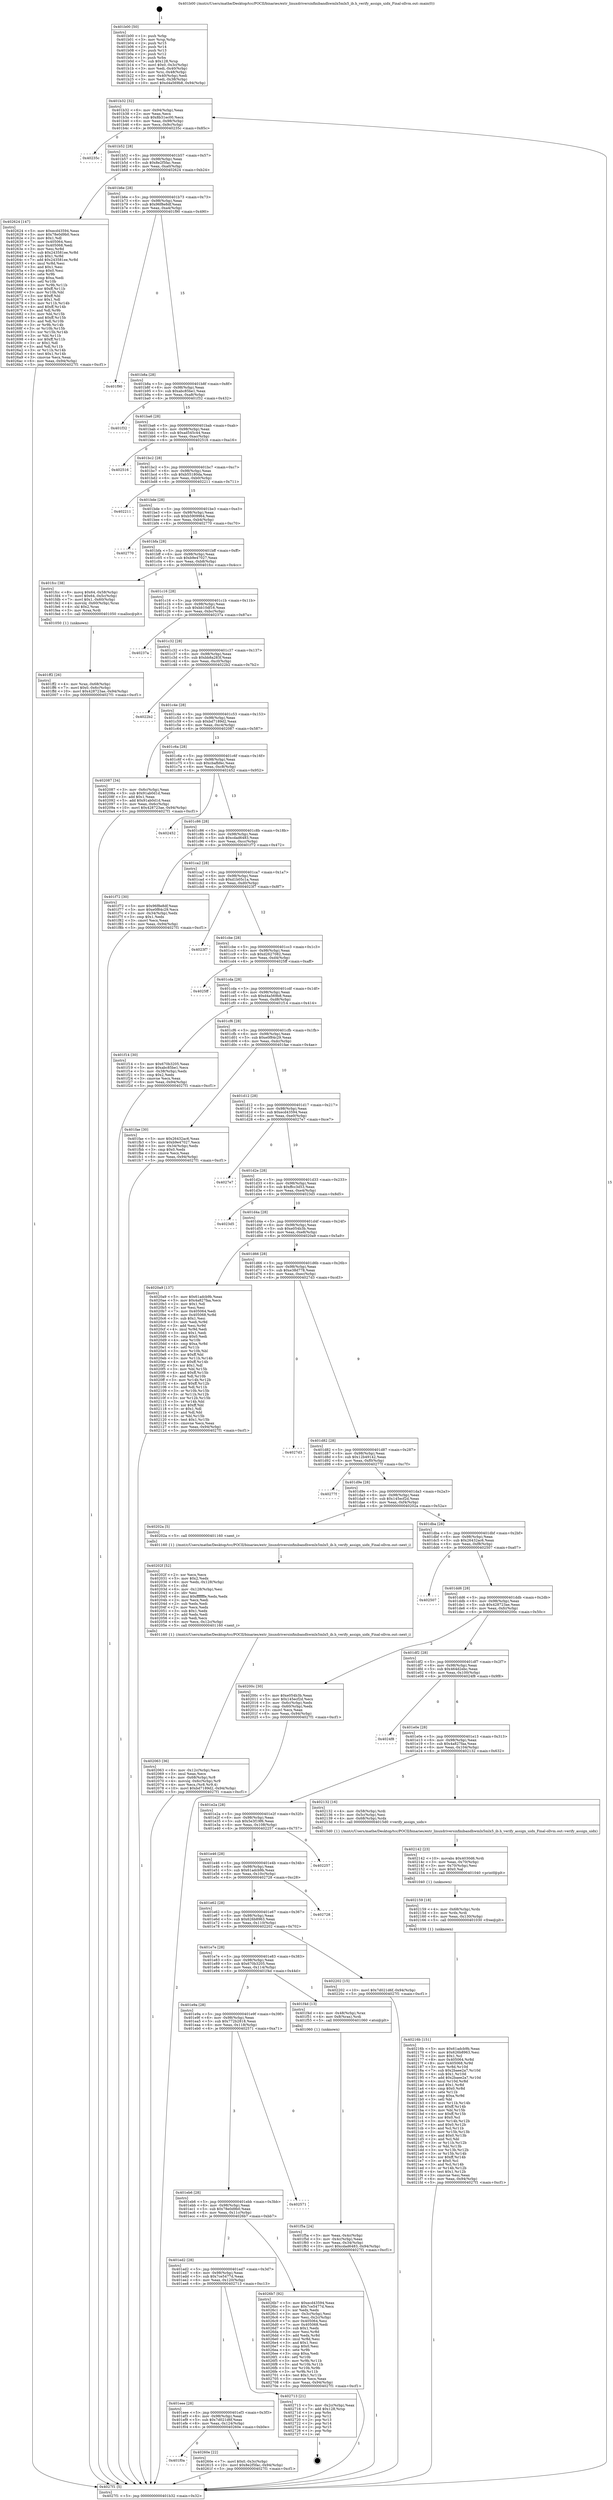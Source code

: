 digraph "0x401b00" {
  label = "0x401b00 (/mnt/c/Users/mathe/Desktop/tcc/POCII/binaries/extr_linuxdriversinfinibandhwmlx5mlx5_ib.h_verify_assign_uidx_Final-ollvm.out::main(0))"
  labelloc = "t"
  node[shape=record]

  Entry [label="",width=0.3,height=0.3,shape=circle,fillcolor=black,style=filled]
  "0x401b32" [label="{
     0x401b32 [32]\l
     | [instrs]\l
     &nbsp;&nbsp;0x401b32 \<+6\>: mov -0x94(%rbp),%eax\l
     &nbsp;&nbsp;0x401b38 \<+2\>: mov %eax,%ecx\l
     &nbsp;&nbsp;0x401b3a \<+6\>: sub $0x8b31ec00,%ecx\l
     &nbsp;&nbsp;0x401b40 \<+6\>: mov %eax,-0x98(%rbp)\l
     &nbsp;&nbsp;0x401b46 \<+6\>: mov %ecx,-0x9c(%rbp)\l
     &nbsp;&nbsp;0x401b4c \<+6\>: je 000000000040235c \<main+0x85c\>\l
  }"]
  "0x40235c" [label="{
     0x40235c\l
  }", style=dashed]
  "0x401b52" [label="{
     0x401b52 [28]\l
     | [instrs]\l
     &nbsp;&nbsp;0x401b52 \<+5\>: jmp 0000000000401b57 \<main+0x57\>\l
     &nbsp;&nbsp;0x401b57 \<+6\>: mov -0x98(%rbp),%eax\l
     &nbsp;&nbsp;0x401b5d \<+5\>: sub $0x8e2f5fac,%eax\l
     &nbsp;&nbsp;0x401b62 \<+6\>: mov %eax,-0xa0(%rbp)\l
     &nbsp;&nbsp;0x401b68 \<+6\>: je 0000000000402624 \<main+0xb24\>\l
  }"]
  Exit [label="",width=0.3,height=0.3,shape=circle,fillcolor=black,style=filled,peripheries=2]
  "0x402624" [label="{
     0x402624 [147]\l
     | [instrs]\l
     &nbsp;&nbsp;0x402624 \<+5\>: mov $0xecd43594,%eax\l
     &nbsp;&nbsp;0x402629 \<+5\>: mov $0x78e0d9b0,%ecx\l
     &nbsp;&nbsp;0x40262e \<+2\>: mov $0x1,%dl\l
     &nbsp;&nbsp;0x402630 \<+7\>: mov 0x405064,%esi\l
     &nbsp;&nbsp;0x402637 \<+7\>: mov 0x405068,%edi\l
     &nbsp;&nbsp;0x40263e \<+3\>: mov %esi,%r8d\l
     &nbsp;&nbsp;0x402641 \<+7\>: sub $0x243581ee,%r8d\l
     &nbsp;&nbsp;0x402648 \<+4\>: sub $0x1,%r8d\l
     &nbsp;&nbsp;0x40264c \<+7\>: add $0x243581ee,%r8d\l
     &nbsp;&nbsp;0x402653 \<+4\>: imul %r8d,%esi\l
     &nbsp;&nbsp;0x402657 \<+3\>: and $0x1,%esi\l
     &nbsp;&nbsp;0x40265a \<+3\>: cmp $0x0,%esi\l
     &nbsp;&nbsp;0x40265d \<+4\>: sete %r9b\l
     &nbsp;&nbsp;0x402661 \<+3\>: cmp $0xa,%edi\l
     &nbsp;&nbsp;0x402664 \<+4\>: setl %r10b\l
     &nbsp;&nbsp;0x402668 \<+3\>: mov %r9b,%r11b\l
     &nbsp;&nbsp;0x40266b \<+4\>: xor $0xff,%r11b\l
     &nbsp;&nbsp;0x40266f \<+3\>: mov %r10b,%bl\l
     &nbsp;&nbsp;0x402672 \<+3\>: xor $0xff,%bl\l
     &nbsp;&nbsp;0x402675 \<+3\>: xor $0x1,%dl\l
     &nbsp;&nbsp;0x402678 \<+3\>: mov %r11b,%r14b\l
     &nbsp;&nbsp;0x40267b \<+4\>: and $0xff,%r14b\l
     &nbsp;&nbsp;0x40267f \<+3\>: and %dl,%r9b\l
     &nbsp;&nbsp;0x402682 \<+3\>: mov %bl,%r15b\l
     &nbsp;&nbsp;0x402685 \<+4\>: and $0xff,%r15b\l
     &nbsp;&nbsp;0x402689 \<+3\>: and %dl,%r10b\l
     &nbsp;&nbsp;0x40268c \<+3\>: or %r9b,%r14b\l
     &nbsp;&nbsp;0x40268f \<+3\>: or %r10b,%r15b\l
     &nbsp;&nbsp;0x402692 \<+3\>: xor %r15b,%r14b\l
     &nbsp;&nbsp;0x402695 \<+3\>: or %bl,%r11b\l
     &nbsp;&nbsp;0x402698 \<+4\>: xor $0xff,%r11b\l
     &nbsp;&nbsp;0x40269c \<+3\>: or $0x1,%dl\l
     &nbsp;&nbsp;0x40269f \<+3\>: and %dl,%r11b\l
     &nbsp;&nbsp;0x4026a2 \<+3\>: or %r11b,%r14b\l
     &nbsp;&nbsp;0x4026a5 \<+4\>: test $0x1,%r14b\l
     &nbsp;&nbsp;0x4026a9 \<+3\>: cmovne %ecx,%eax\l
     &nbsp;&nbsp;0x4026ac \<+6\>: mov %eax,-0x94(%rbp)\l
     &nbsp;&nbsp;0x4026b2 \<+5\>: jmp 00000000004027f1 \<main+0xcf1\>\l
  }"]
  "0x401b6e" [label="{
     0x401b6e [28]\l
     | [instrs]\l
     &nbsp;&nbsp;0x401b6e \<+5\>: jmp 0000000000401b73 \<main+0x73\>\l
     &nbsp;&nbsp;0x401b73 \<+6\>: mov -0x98(%rbp),%eax\l
     &nbsp;&nbsp;0x401b79 \<+5\>: sub $0x96f8e8df,%eax\l
     &nbsp;&nbsp;0x401b7e \<+6\>: mov %eax,-0xa4(%rbp)\l
     &nbsp;&nbsp;0x401b84 \<+6\>: je 0000000000401f90 \<main+0x490\>\l
  }"]
  "0x401f0a" [label="{
     0x401f0a\l
  }", style=dashed]
  "0x401f90" [label="{
     0x401f90\l
  }", style=dashed]
  "0x401b8a" [label="{
     0x401b8a [28]\l
     | [instrs]\l
     &nbsp;&nbsp;0x401b8a \<+5\>: jmp 0000000000401b8f \<main+0x8f\>\l
     &nbsp;&nbsp;0x401b8f \<+6\>: mov -0x98(%rbp),%eax\l
     &nbsp;&nbsp;0x401b95 \<+5\>: sub $0xabc85be1,%eax\l
     &nbsp;&nbsp;0x401b9a \<+6\>: mov %eax,-0xa8(%rbp)\l
     &nbsp;&nbsp;0x401ba0 \<+6\>: je 0000000000401f32 \<main+0x432\>\l
  }"]
  "0x40260e" [label="{
     0x40260e [22]\l
     | [instrs]\l
     &nbsp;&nbsp;0x40260e \<+7\>: movl $0x0,-0x3c(%rbp)\l
     &nbsp;&nbsp;0x402615 \<+10\>: movl $0x8e2f5fac,-0x94(%rbp)\l
     &nbsp;&nbsp;0x40261f \<+5\>: jmp 00000000004027f1 \<main+0xcf1\>\l
  }"]
  "0x401f32" [label="{
     0x401f32\l
  }", style=dashed]
  "0x401ba6" [label="{
     0x401ba6 [28]\l
     | [instrs]\l
     &nbsp;&nbsp;0x401ba6 \<+5\>: jmp 0000000000401bab \<main+0xab\>\l
     &nbsp;&nbsp;0x401bab \<+6\>: mov -0x98(%rbp),%eax\l
     &nbsp;&nbsp;0x401bb1 \<+5\>: sub $0xad545c44,%eax\l
     &nbsp;&nbsp;0x401bb6 \<+6\>: mov %eax,-0xac(%rbp)\l
     &nbsp;&nbsp;0x401bbc \<+6\>: je 0000000000402516 \<main+0xa16\>\l
  }"]
  "0x401eee" [label="{
     0x401eee [28]\l
     | [instrs]\l
     &nbsp;&nbsp;0x401eee \<+5\>: jmp 0000000000401ef3 \<main+0x3f3\>\l
     &nbsp;&nbsp;0x401ef3 \<+6\>: mov -0x98(%rbp),%eax\l
     &nbsp;&nbsp;0x401ef9 \<+5\>: sub $0x7d021d6f,%eax\l
     &nbsp;&nbsp;0x401efe \<+6\>: mov %eax,-0x124(%rbp)\l
     &nbsp;&nbsp;0x401f04 \<+6\>: je 000000000040260e \<main+0xb0e\>\l
  }"]
  "0x402516" [label="{
     0x402516\l
  }", style=dashed]
  "0x401bc2" [label="{
     0x401bc2 [28]\l
     | [instrs]\l
     &nbsp;&nbsp;0x401bc2 \<+5\>: jmp 0000000000401bc7 \<main+0xc7\>\l
     &nbsp;&nbsp;0x401bc7 \<+6\>: mov -0x98(%rbp),%eax\l
     &nbsp;&nbsp;0x401bcd \<+5\>: sub $0xb55180da,%eax\l
     &nbsp;&nbsp;0x401bd2 \<+6\>: mov %eax,-0xb0(%rbp)\l
     &nbsp;&nbsp;0x401bd8 \<+6\>: je 0000000000402211 \<main+0x711\>\l
  }"]
  "0x402713" [label="{
     0x402713 [21]\l
     | [instrs]\l
     &nbsp;&nbsp;0x402713 \<+3\>: mov -0x2c(%rbp),%eax\l
     &nbsp;&nbsp;0x402716 \<+7\>: add $0x128,%rsp\l
     &nbsp;&nbsp;0x40271d \<+1\>: pop %rbx\l
     &nbsp;&nbsp;0x40271e \<+2\>: pop %r12\l
     &nbsp;&nbsp;0x402720 \<+2\>: pop %r13\l
     &nbsp;&nbsp;0x402722 \<+2\>: pop %r14\l
     &nbsp;&nbsp;0x402724 \<+2\>: pop %r15\l
     &nbsp;&nbsp;0x402726 \<+1\>: pop %rbp\l
     &nbsp;&nbsp;0x402727 \<+1\>: ret\l
  }"]
  "0x402211" [label="{
     0x402211\l
  }", style=dashed]
  "0x401bde" [label="{
     0x401bde [28]\l
     | [instrs]\l
     &nbsp;&nbsp;0x401bde \<+5\>: jmp 0000000000401be3 \<main+0xe3\>\l
     &nbsp;&nbsp;0x401be3 \<+6\>: mov -0x98(%rbp),%eax\l
     &nbsp;&nbsp;0x401be9 \<+5\>: sub $0xb5909964,%eax\l
     &nbsp;&nbsp;0x401bee \<+6\>: mov %eax,-0xb4(%rbp)\l
     &nbsp;&nbsp;0x401bf4 \<+6\>: je 0000000000402770 \<main+0xc70\>\l
  }"]
  "0x401ed2" [label="{
     0x401ed2 [28]\l
     | [instrs]\l
     &nbsp;&nbsp;0x401ed2 \<+5\>: jmp 0000000000401ed7 \<main+0x3d7\>\l
     &nbsp;&nbsp;0x401ed7 \<+6\>: mov -0x98(%rbp),%eax\l
     &nbsp;&nbsp;0x401edd \<+5\>: sub $0x7ce5477d,%eax\l
     &nbsp;&nbsp;0x401ee2 \<+6\>: mov %eax,-0x120(%rbp)\l
     &nbsp;&nbsp;0x401ee8 \<+6\>: je 0000000000402713 \<main+0xc13\>\l
  }"]
  "0x402770" [label="{
     0x402770\l
  }", style=dashed]
  "0x401bfa" [label="{
     0x401bfa [28]\l
     | [instrs]\l
     &nbsp;&nbsp;0x401bfa \<+5\>: jmp 0000000000401bff \<main+0xff\>\l
     &nbsp;&nbsp;0x401bff \<+6\>: mov -0x98(%rbp),%eax\l
     &nbsp;&nbsp;0x401c05 \<+5\>: sub $0xb9e47027,%eax\l
     &nbsp;&nbsp;0x401c0a \<+6\>: mov %eax,-0xb8(%rbp)\l
     &nbsp;&nbsp;0x401c10 \<+6\>: je 0000000000401fcc \<main+0x4cc\>\l
  }"]
  "0x4026b7" [label="{
     0x4026b7 [92]\l
     | [instrs]\l
     &nbsp;&nbsp;0x4026b7 \<+5\>: mov $0xecd43594,%eax\l
     &nbsp;&nbsp;0x4026bc \<+5\>: mov $0x7ce5477d,%ecx\l
     &nbsp;&nbsp;0x4026c1 \<+2\>: xor %edx,%edx\l
     &nbsp;&nbsp;0x4026c3 \<+3\>: mov -0x3c(%rbp),%esi\l
     &nbsp;&nbsp;0x4026c6 \<+3\>: mov %esi,-0x2c(%rbp)\l
     &nbsp;&nbsp;0x4026c9 \<+7\>: mov 0x405064,%esi\l
     &nbsp;&nbsp;0x4026d0 \<+7\>: mov 0x405068,%edi\l
     &nbsp;&nbsp;0x4026d7 \<+3\>: sub $0x1,%edx\l
     &nbsp;&nbsp;0x4026da \<+3\>: mov %esi,%r8d\l
     &nbsp;&nbsp;0x4026dd \<+3\>: add %edx,%r8d\l
     &nbsp;&nbsp;0x4026e0 \<+4\>: imul %r8d,%esi\l
     &nbsp;&nbsp;0x4026e4 \<+3\>: and $0x1,%esi\l
     &nbsp;&nbsp;0x4026e7 \<+3\>: cmp $0x0,%esi\l
     &nbsp;&nbsp;0x4026ea \<+4\>: sete %r9b\l
     &nbsp;&nbsp;0x4026ee \<+3\>: cmp $0xa,%edi\l
     &nbsp;&nbsp;0x4026f1 \<+4\>: setl %r10b\l
     &nbsp;&nbsp;0x4026f5 \<+3\>: mov %r9b,%r11b\l
     &nbsp;&nbsp;0x4026f8 \<+3\>: and %r10b,%r11b\l
     &nbsp;&nbsp;0x4026fb \<+3\>: xor %r10b,%r9b\l
     &nbsp;&nbsp;0x4026fe \<+3\>: or %r9b,%r11b\l
     &nbsp;&nbsp;0x402701 \<+4\>: test $0x1,%r11b\l
     &nbsp;&nbsp;0x402705 \<+3\>: cmovne %ecx,%eax\l
     &nbsp;&nbsp;0x402708 \<+6\>: mov %eax,-0x94(%rbp)\l
     &nbsp;&nbsp;0x40270e \<+5\>: jmp 00000000004027f1 \<main+0xcf1\>\l
  }"]
  "0x401fcc" [label="{
     0x401fcc [38]\l
     | [instrs]\l
     &nbsp;&nbsp;0x401fcc \<+8\>: movq $0x64,-0x58(%rbp)\l
     &nbsp;&nbsp;0x401fd4 \<+7\>: movl $0x64,-0x5c(%rbp)\l
     &nbsp;&nbsp;0x401fdb \<+7\>: movl $0x1,-0x60(%rbp)\l
     &nbsp;&nbsp;0x401fe2 \<+4\>: movslq -0x60(%rbp),%rax\l
     &nbsp;&nbsp;0x401fe6 \<+4\>: shl $0x2,%rax\l
     &nbsp;&nbsp;0x401fea \<+3\>: mov %rax,%rdi\l
     &nbsp;&nbsp;0x401fed \<+5\>: call 0000000000401050 \<malloc@plt\>\l
     | [calls]\l
     &nbsp;&nbsp;0x401050 \{1\} (unknown)\l
  }"]
  "0x401c16" [label="{
     0x401c16 [28]\l
     | [instrs]\l
     &nbsp;&nbsp;0x401c16 \<+5\>: jmp 0000000000401c1b \<main+0x11b\>\l
     &nbsp;&nbsp;0x401c1b \<+6\>: mov -0x98(%rbp),%eax\l
     &nbsp;&nbsp;0x401c21 \<+5\>: sub $0xbb10df16,%eax\l
     &nbsp;&nbsp;0x401c26 \<+6\>: mov %eax,-0xbc(%rbp)\l
     &nbsp;&nbsp;0x401c2c \<+6\>: je 000000000040237a \<main+0x87a\>\l
  }"]
  "0x401eb6" [label="{
     0x401eb6 [28]\l
     | [instrs]\l
     &nbsp;&nbsp;0x401eb6 \<+5\>: jmp 0000000000401ebb \<main+0x3bb\>\l
     &nbsp;&nbsp;0x401ebb \<+6\>: mov -0x98(%rbp),%eax\l
     &nbsp;&nbsp;0x401ec1 \<+5\>: sub $0x78e0d9b0,%eax\l
     &nbsp;&nbsp;0x401ec6 \<+6\>: mov %eax,-0x11c(%rbp)\l
     &nbsp;&nbsp;0x401ecc \<+6\>: je 00000000004026b7 \<main+0xbb7\>\l
  }"]
  "0x40237a" [label="{
     0x40237a\l
  }", style=dashed]
  "0x401c32" [label="{
     0x401c32 [28]\l
     | [instrs]\l
     &nbsp;&nbsp;0x401c32 \<+5\>: jmp 0000000000401c37 \<main+0x137\>\l
     &nbsp;&nbsp;0x401c37 \<+6\>: mov -0x98(%rbp),%eax\l
     &nbsp;&nbsp;0x401c3d \<+5\>: sub $0xbb8a283f,%eax\l
     &nbsp;&nbsp;0x401c42 \<+6\>: mov %eax,-0xc0(%rbp)\l
     &nbsp;&nbsp;0x401c48 \<+6\>: je 00000000004022b2 \<main+0x7b2\>\l
  }"]
  "0x402571" [label="{
     0x402571\l
  }", style=dashed]
  "0x4022b2" [label="{
     0x4022b2\l
  }", style=dashed]
  "0x401c4e" [label="{
     0x401c4e [28]\l
     | [instrs]\l
     &nbsp;&nbsp;0x401c4e \<+5\>: jmp 0000000000401c53 \<main+0x153\>\l
     &nbsp;&nbsp;0x401c53 \<+6\>: mov -0x98(%rbp),%eax\l
     &nbsp;&nbsp;0x401c59 \<+5\>: sub $0xbd7189d2,%eax\l
     &nbsp;&nbsp;0x401c5e \<+6\>: mov %eax,-0xc4(%rbp)\l
     &nbsp;&nbsp;0x401c64 \<+6\>: je 0000000000402087 \<main+0x587\>\l
  }"]
  "0x40216b" [label="{
     0x40216b [151]\l
     | [instrs]\l
     &nbsp;&nbsp;0x40216b \<+5\>: mov $0x61adcb9b,%eax\l
     &nbsp;&nbsp;0x402170 \<+5\>: mov $0x626b8963,%esi\l
     &nbsp;&nbsp;0x402175 \<+2\>: mov $0x1,%cl\l
     &nbsp;&nbsp;0x402177 \<+8\>: mov 0x405064,%r8d\l
     &nbsp;&nbsp;0x40217f \<+8\>: mov 0x405068,%r9d\l
     &nbsp;&nbsp;0x402187 \<+3\>: mov %r8d,%r10d\l
     &nbsp;&nbsp;0x40218a \<+7\>: sub $0x2baee2a7,%r10d\l
     &nbsp;&nbsp;0x402191 \<+4\>: sub $0x1,%r10d\l
     &nbsp;&nbsp;0x402195 \<+7\>: add $0x2baee2a7,%r10d\l
     &nbsp;&nbsp;0x40219c \<+4\>: imul %r10d,%r8d\l
     &nbsp;&nbsp;0x4021a0 \<+4\>: and $0x1,%r8d\l
     &nbsp;&nbsp;0x4021a4 \<+4\>: cmp $0x0,%r8d\l
     &nbsp;&nbsp;0x4021a8 \<+4\>: sete %r11b\l
     &nbsp;&nbsp;0x4021ac \<+4\>: cmp $0xa,%r9d\l
     &nbsp;&nbsp;0x4021b0 \<+3\>: setl %bl\l
     &nbsp;&nbsp;0x4021b3 \<+3\>: mov %r11b,%r14b\l
     &nbsp;&nbsp;0x4021b6 \<+4\>: xor $0xff,%r14b\l
     &nbsp;&nbsp;0x4021ba \<+3\>: mov %bl,%r15b\l
     &nbsp;&nbsp;0x4021bd \<+4\>: xor $0xff,%r15b\l
     &nbsp;&nbsp;0x4021c1 \<+3\>: xor $0x0,%cl\l
     &nbsp;&nbsp;0x4021c4 \<+3\>: mov %r14b,%r12b\l
     &nbsp;&nbsp;0x4021c7 \<+4\>: and $0x0,%r12b\l
     &nbsp;&nbsp;0x4021cb \<+3\>: and %cl,%r11b\l
     &nbsp;&nbsp;0x4021ce \<+3\>: mov %r15b,%r13b\l
     &nbsp;&nbsp;0x4021d1 \<+4\>: and $0x0,%r13b\l
     &nbsp;&nbsp;0x4021d5 \<+2\>: and %cl,%bl\l
     &nbsp;&nbsp;0x4021d7 \<+3\>: or %r11b,%r12b\l
     &nbsp;&nbsp;0x4021da \<+3\>: or %bl,%r13b\l
     &nbsp;&nbsp;0x4021dd \<+3\>: xor %r13b,%r12b\l
     &nbsp;&nbsp;0x4021e0 \<+3\>: or %r15b,%r14b\l
     &nbsp;&nbsp;0x4021e3 \<+4\>: xor $0xff,%r14b\l
     &nbsp;&nbsp;0x4021e7 \<+3\>: or $0x0,%cl\l
     &nbsp;&nbsp;0x4021ea \<+3\>: and %cl,%r14b\l
     &nbsp;&nbsp;0x4021ed \<+3\>: or %r14b,%r12b\l
     &nbsp;&nbsp;0x4021f0 \<+4\>: test $0x1,%r12b\l
     &nbsp;&nbsp;0x4021f4 \<+3\>: cmovne %esi,%eax\l
     &nbsp;&nbsp;0x4021f7 \<+6\>: mov %eax,-0x94(%rbp)\l
     &nbsp;&nbsp;0x4021fd \<+5\>: jmp 00000000004027f1 \<main+0xcf1\>\l
  }"]
  "0x402087" [label="{
     0x402087 [34]\l
     | [instrs]\l
     &nbsp;&nbsp;0x402087 \<+3\>: mov -0x6c(%rbp),%eax\l
     &nbsp;&nbsp;0x40208a \<+5\>: sub $0x91ab0d1d,%eax\l
     &nbsp;&nbsp;0x40208f \<+3\>: add $0x1,%eax\l
     &nbsp;&nbsp;0x402092 \<+5\>: add $0x91ab0d1d,%eax\l
     &nbsp;&nbsp;0x402097 \<+3\>: mov %eax,-0x6c(%rbp)\l
     &nbsp;&nbsp;0x40209a \<+10\>: movl $0x428723ae,-0x94(%rbp)\l
     &nbsp;&nbsp;0x4020a4 \<+5\>: jmp 00000000004027f1 \<main+0xcf1\>\l
  }"]
  "0x401c6a" [label="{
     0x401c6a [28]\l
     | [instrs]\l
     &nbsp;&nbsp;0x401c6a \<+5\>: jmp 0000000000401c6f \<main+0x16f\>\l
     &nbsp;&nbsp;0x401c6f \<+6\>: mov -0x98(%rbp),%eax\l
     &nbsp;&nbsp;0x401c75 \<+5\>: sub $0xcbafbfec,%eax\l
     &nbsp;&nbsp;0x401c7a \<+6\>: mov %eax,-0xc8(%rbp)\l
     &nbsp;&nbsp;0x401c80 \<+6\>: je 0000000000402452 \<main+0x952\>\l
  }"]
  "0x402159" [label="{
     0x402159 [18]\l
     | [instrs]\l
     &nbsp;&nbsp;0x402159 \<+4\>: mov -0x68(%rbp),%rdx\l
     &nbsp;&nbsp;0x40215d \<+3\>: mov %rdx,%rdi\l
     &nbsp;&nbsp;0x402160 \<+6\>: mov %eax,-0x130(%rbp)\l
     &nbsp;&nbsp;0x402166 \<+5\>: call 0000000000401030 \<free@plt\>\l
     | [calls]\l
     &nbsp;&nbsp;0x401030 \{1\} (unknown)\l
  }"]
  "0x402452" [label="{
     0x402452\l
  }", style=dashed]
  "0x401c86" [label="{
     0x401c86 [28]\l
     | [instrs]\l
     &nbsp;&nbsp;0x401c86 \<+5\>: jmp 0000000000401c8b \<main+0x18b\>\l
     &nbsp;&nbsp;0x401c8b \<+6\>: mov -0x98(%rbp),%eax\l
     &nbsp;&nbsp;0x401c91 \<+5\>: sub $0xcdad6483,%eax\l
     &nbsp;&nbsp;0x401c96 \<+6\>: mov %eax,-0xcc(%rbp)\l
     &nbsp;&nbsp;0x401c9c \<+6\>: je 0000000000401f72 \<main+0x472\>\l
  }"]
  "0x402142" [label="{
     0x402142 [23]\l
     | [instrs]\l
     &nbsp;&nbsp;0x402142 \<+10\>: movabs $0x4030d6,%rdi\l
     &nbsp;&nbsp;0x40214c \<+3\>: mov %eax,-0x70(%rbp)\l
     &nbsp;&nbsp;0x40214f \<+3\>: mov -0x70(%rbp),%esi\l
     &nbsp;&nbsp;0x402152 \<+2\>: mov $0x0,%al\l
     &nbsp;&nbsp;0x402154 \<+5\>: call 0000000000401040 \<printf@plt\>\l
     | [calls]\l
     &nbsp;&nbsp;0x401040 \{1\} (unknown)\l
  }"]
  "0x401f72" [label="{
     0x401f72 [30]\l
     | [instrs]\l
     &nbsp;&nbsp;0x401f72 \<+5\>: mov $0x96f8e8df,%eax\l
     &nbsp;&nbsp;0x401f77 \<+5\>: mov $0xe0f84c29,%ecx\l
     &nbsp;&nbsp;0x401f7c \<+3\>: mov -0x34(%rbp),%edx\l
     &nbsp;&nbsp;0x401f7f \<+3\>: cmp $0x1,%edx\l
     &nbsp;&nbsp;0x401f82 \<+3\>: cmovl %ecx,%eax\l
     &nbsp;&nbsp;0x401f85 \<+6\>: mov %eax,-0x94(%rbp)\l
     &nbsp;&nbsp;0x401f8b \<+5\>: jmp 00000000004027f1 \<main+0xcf1\>\l
  }"]
  "0x401ca2" [label="{
     0x401ca2 [28]\l
     | [instrs]\l
     &nbsp;&nbsp;0x401ca2 \<+5\>: jmp 0000000000401ca7 \<main+0x1a7\>\l
     &nbsp;&nbsp;0x401ca7 \<+6\>: mov -0x98(%rbp),%eax\l
     &nbsp;&nbsp;0x401cad \<+5\>: sub $0xd1b05c1a,%eax\l
     &nbsp;&nbsp;0x401cb2 \<+6\>: mov %eax,-0xd0(%rbp)\l
     &nbsp;&nbsp;0x401cb8 \<+6\>: je 00000000004023f7 \<main+0x8f7\>\l
  }"]
  "0x402063" [label="{
     0x402063 [36]\l
     | [instrs]\l
     &nbsp;&nbsp;0x402063 \<+6\>: mov -0x12c(%rbp),%ecx\l
     &nbsp;&nbsp;0x402069 \<+3\>: imul %eax,%ecx\l
     &nbsp;&nbsp;0x40206c \<+4\>: mov -0x68(%rbp),%r8\l
     &nbsp;&nbsp;0x402070 \<+4\>: movslq -0x6c(%rbp),%r9\l
     &nbsp;&nbsp;0x402074 \<+4\>: mov %ecx,(%r8,%r9,4)\l
     &nbsp;&nbsp;0x402078 \<+10\>: movl $0xbd7189d2,-0x94(%rbp)\l
     &nbsp;&nbsp;0x402082 \<+5\>: jmp 00000000004027f1 \<main+0xcf1\>\l
  }"]
  "0x4023f7" [label="{
     0x4023f7\l
  }", style=dashed]
  "0x401cbe" [label="{
     0x401cbe [28]\l
     | [instrs]\l
     &nbsp;&nbsp;0x401cbe \<+5\>: jmp 0000000000401cc3 \<main+0x1c3\>\l
     &nbsp;&nbsp;0x401cc3 \<+6\>: mov -0x98(%rbp),%eax\l
     &nbsp;&nbsp;0x401cc9 \<+5\>: sub $0xd2627082,%eax\l
     &nbsp;&nbsp;0x401cce \<+6\>: mov %eax,-0xd4(%rbp)\l
     &nbsp;&nbsp;0x401cd4 \<+6\>: je 00000000004025ff \<main+0xaff\>\l
  }"]
  "0x40202f" [label="{
     0x40202f [52]\l
     | [instrs]\l
     &nbsp;&nbsp;0x40202f \<+2\>: xor %ecx,%ecx\l
     &nbsp;&nbsp;0x402031 \<+5\>: mov $0x2,%edx\l
     &nbsp;&nbsp;0x402036 \<+6\>: mov %edx,-0x128(%rbp)\l
     &nbsp;&nbsp;0x40203c \<+1\>: cltd\l
     &nbsp;&nbsp;0x40203d \<+6\>: mov -0x128(%rbp),%esi\l
     &nbsp;&nbsp;0x402043 \<+2\>: idiv %esi\l
     &nbsp;&nbsp;0x402045 \<+6\>: imul $0xfffffffe,%edx,%edx\l
     &nbsp;&nbsp;0x40204b \<+2\>: mov %ecx,%edi\l
     &nbsp;&nbsp;0x40204d \<+2\>: sub %edx,%edi\l
     &nbsp;&nbsp;0x40204f \<+2\>: mov %ecx,%edx\l
     &nbsp;&nbsp;0x402051 \<+3\>: sub $0x1,%edx\l
     &nbsp;&nbsp;0x402054 \<+2\>: add %edx,%edi\l
     &nbsp;&nbsp;0x402056 \<+2\>: sub %edi,%ecx\l
     &nbsp;&nbsp;0x402058 \<+6\>: mov %ecx,-0x12c(%rbp)\l
     &nbsp;&nbsp;0x40205e \<+5\>: call 0000000000401160 \<next_i\>\l
     | [calls]\l
     &nbsp;&nbsp;0x401160 \{1\} (/mnt/c/Users/mathe/Desktop/tcc/POCII/binaries/extr_linuxdriversinfinibandhwmlx5mlx5_ib.h_verify_assign_uidx_Final-ollvm.out::next_i)\l
  }"]
  "0x4025ff" [label="{
     0x4025ff\l
  }", style=dashed]
  "0x401cda" [label="{
     0x401cda [28]\l
     | [instrs]\l
     &nbsp;&nbsp;0x401cda \<+5\>: jmp 0000000000401cdf \<main+0x1df\>\l
     &nbsp;&nbsp;0x401cdf \<+6\>: mov -0x98(%rbp),%eax\l
     &nbsp;&nbsp;0x401ce5 \<+5\>: sub $0xd4a569b8,%eax\l
     &nbsp;&nbsp;0x401cea \<+6\>: mov %eax,-0xd8(%rbp)\l
     &nbsp;&nbsp;0x401cf0 \<+6\>: je 0000000000401f14 \<main+0x414\>\l
  }"]
  "0x401ff2" [label="{
     0x401ff2 [26]\l
     | [instrs]\l
     &nbsp;&nbsp;0x401ff2 \<+4\>: mov %rax,-0x68(%rbp)\l
     &nbsp;&nbsp;0x401ff6 \<+7\>: movl $0x0,-0x6c(%rbp)\l
     &nbsp;&nbsp;0x401ffd \<+10\>: movl $0x428723ae,-0x94(%rbp)\l
     &nbsp;&nbsp;0x402007 \<+5\>: jmp 00000000004027f1 \<main+0xcf1\>\l
  }"]
  "0x401f14" [label="{
     0x401f14 [30]\l
     | [instrs]\l
     &nbsp;&nbsp;0x401f14 \<+5\>: mov $0x670b3205,%eax\l
     &nbsp;&nbsp;0x401f19 \<+5\>: mov $0xabc85be1,%ecx\l
     &nbsp;&nbsp;0x401f1e \<+3\>: mov -0x38(%rbp),%edx\l
     &nbsp;&nbsp;0x401f21 \<+3\>: cmp $0x2,%edx\l
     &nbsp;&nbsp;0x401f24 \<+3\>: cmovne %ecx,%eax\l
     &nbsp;&nbsp;0x401f27 \<+6\>: mov %eax,-0x94(%rbp)\l
     &nbsp;&nbsp;0x401f2d \<+5\>: jmp 00000000004027f1 \<main+0xcf1\>\l
  }"]
  "0x401cf6" [label="{
     0x401cf6 [28]\l
     | [instrs]\l
     &nbsp;&nbsp;0x401cf6 \<+5\>: jmp 0000000000401cfb \<main+0x1fb\>\l
     &nbsp;&nbsp;0x401cfb \<+6\>: mov -0x98(%rbp),%eax\l
     &nbsp;&nbsp;0x401d01 \<+5\>: sub $0xe0f84c29,%eax\l
     &nbsp;&nbsp;0x401d06 \<+6\>: mov %eax,-0xdc(%rbp)\l
     &nbsp;&nbsp;0x401d0c \<+6\>: je 0000000000401fae \<main+0x4ae\>\l
  }"]
  "0x4027f1" [label="{
     0x4027f1 [5]\l
     | [instrs]\l
     &nbsp;&nbsp;0x4027f1 \<+5\>: jmp 0000000000401b32 \<main+0x32\>\l
  }"]
  "0x401b00" [label="{
     0x401b00 [50]\l
     | [instrs]\l
     &nbsp;&nbsp;0x401b00 \<+1\>: push %rbp\l
     &nbsp;&nbsp;0x401b01 \<+3\>: mov %rsp,%rbp\l
     &nbsp;&nbsp;0x401b04 \<+2\>: push %r15\l
     &nbsp;&nbsp;0x401b06 \<+2\>: push %r14\l
     &nbsp;&nbsp;0x401b08 \<+2\>: push %r13\l
     &nbsp;&nbsp;0x401b0a \<+2\>: push %r12\l
     &nbsp;&nbsp;0x401b0c \<+1\>: push %rbx\l
     &nbsp;&nbsp;0x401b0d \<+7\>: sub $0x128,%rsp\l
     &nbsp;&nbsp;0x401b14 \<+7\>: movl $0x0,-0x3c(%rbp)\l
     &nbsp;&nbsp;0x401b1b \<+3\>: mov %edi,-0x40(%rbp)\l
     &nbsp;&nbsp;0x401b1e \<+4\>: mov %rsi,-0x48(%rbp)\l
     &nbsp;&nbsp;0x401b22 \<+3\>: mov -0x40(%rbp),%edi\l
     &nbsp;&nbsp;0x401b25 \<+3\>: mov %edi,-0x38(%rbp)\l
     &nbsp;&nbsp;0x401b28 \<+10\>: movl $0xd4a569b8,-0x94(%rbp)\l
  }"]
  "0x401f5a" [label="{
     0x401f5a [24]\l
     | [instrs]\l
     &nbsp;&nbsp;0x401f5a \<+3\>: mov %eax,-0x4c(%rbp)\l
     &nbsp;&nbsp;0x401f5d \<+3\>: mov -0x4c(%rbp),%eax\l
     &nbsp;&nbsp;0x401f60 \<+3\>: mov %eax,-0x34(%rbp)\l
     &nbsp;&nbsp;0x401f63 \<+10\>: movl $0xcdad6483,-0x94(%rbp)\l
     &nbsp;&nbsp;0x401f6d \<+5\>: jmp 00000000004027f1 \<main+0xcf1\>\l
  }"]
  "0x401fae" [label="{
     0x401fae [30]\l
     | [instrs]\l
     &nbsp;&nbsp;0x401fae \<+5\>: mov $0x26432ac6,%eax\l
     &nbsp;&nbsp;0x401fb3 \<+5\>: mov $0xb9e47027,%ecx\l
     &nbsp;&nbsp;0x401fb8 \<+3\>: mov -0x34(%rbp),%edx\l
     &nbsp;&nbsp;0x401fbb \<+3\>: cmp $0x0,%edx\l
     &nbsp;&nbsp;0x401fbe \<+3\>: cmove %ecx,%eax\l
     &nbsp;&nbsp;0x401fc1 \<+6\>: mov %eax,-0x94(%rbp)\l
     &nbsp;&nbsp;0x401fc7 \<+5\>: jmp 00000000004027f1 \<main+0xcf1\>\l
  }"]
  "0x401d12" [label="{
     0x401d12 [28]\l
     | [instrs]\l
     &nbsp;&nbsp;0x401d12 \<+5\>: jmp 0000000000401d17 \<main+0x217\>\l
     &nbsp;&nbsp;0x401d17 \<+6\>: mov -0x98(%rbp),%eax\l
     &nbsp;&nbsp;0x401d1d \<+5\>: sub $0xecd43594,%eax\l
     &nbsp;&nbsp;0x401d22 \<+6\>: mov %eax,-0xe0(%rbp)\l
     &nbsp;&nbsp;0x401d28 \<+6\>: je 00000000004027e7 \<main+0xce7\>\l
  }"]
  "0x401e9a" [label="{
     0x401e9a [28]\l
     | [instrs]\l
     &nbsp;&nbsp;0x401e9a \<+5\>: jmp 0000000000401e9f \<main+0x39f\>\l
     &nbsp;&nbsp;0x401e9f \<+6\>: mov -0x98(%rbp),%eax\l
     &nbsp;&nbsp;0x401ea5 \<+5\>: sub $0x772b2818,%eax\l
     &nbsp;&nbsp;0x401eaa \<+6\>: mov %eax,-0x118(%rbp)\l
     &nbsp;&nbsp;0x401eb0 \<+6\>: je 0000000000402571 \<main+0xa71\>\l
  }"]
  "0x4027e7" [label="{
     0x4027e7\l
  }", style=dashed]
  "0x401d2e" [label="{
     0x401d2e [28]\l
     | [instrs]\l
     &nbsp;&nbsp;0x401d2e \<+5\>: jmp 0000000000401d33 \<main+0x233\>\l
     &nbsp;&nbsp;0x401d33 \<+6\>: mov -0x98(%rbp),%eax\l
     &nbsp;&nbsp;0x401d39 \<+5\>: sub $0xffcc3d53,%eax\l
     &nbsp;&nbsp;0x401d3e \<+6\>: mov %eax,-0xe4(%rbp)\l
     &nbsp;&nbsp;0x401d44 \<+6\>: je 00000000004023d5 \<main+0x8d5\>\l
  }"]
  "0x401f4d" [label="{
     0x401f4d [13]\l
     | [instrs]\l
     &nbsp;&nbsp;0x401f4d \<+4\>: mov -0x48(%rbp),%rax\l
     &nbsp;&nbsp;0x401f51 \<+4\>: mov 0x8(%rax),%rdi\l
     &nbsp;&nbsp;0x401f55 \<+5\>: call 0000000000401060 \<atoi@plt\>\l
     | [calls]\l
     &nbsp;&nbsp;0x401060 \{1\} (unknown)\l
  }"]
  "0x4023d5" [label="{
     0x4023d5\l
  }", style=dashed]
  "0x401d4a" [label="{
     0x401d4a [28]\l
     | [instrs]\l
     &nbsp;&nbsp;0x401d4a \<+5\>: jmp 0000000000401d4f \<main+0x24f\>\l
     &nbsp;&nbsp;0x401d4f \<+6\>: mov -0x98(%rbp),%eax\l
     &nbsp;&nbsp;0x401d55 \<+5\>: sub $0xe054b3b,%eax\l
     &nbsp;&nbsp;0x401d5a \<+6\>: mov %eax,-0xe8(%rbp)\l
     &nbsp;&nbsp;0x401d60 \<+6\>: je 00000000004020a9 \<main+0x5a9\>\l
  }"]
  "0x401e7e" [label="{
     0x401e7e [28]\l
     | [instrs]\l
     &nbsp;&nbsp;0x401e7e \<+5\>: jmp 0000000000401e83 \<main+0x383\>\l
     &nbsp;&nbsp;0x401e83 \<+6\>: mov -0x98(%rbp),%eax\l
     &nbsp;&nbsp;0x401e89 \<+5\>: sub $0x670b3205,%eax\l
     &nbsp;&nbsp;0x401e8e \<+6\>: mov %eax,-0x114(%rbp)\l
     &nbsp;&nbsp;0x401e94 \<+6\>: je 0000000000401f4d \<main+0x44d\>\l
  }"]
  "0x4020a9" [label="{
     0x4020a9 [137]\l
     | [instrs]\l
     &nbsp;&nbsp;0x4020a9 \<+5\>: mov $0x61adcb9b,%eax\l
     &nbsp;&nbsp;0x4020ae \<+5\>: mov $0x4a827faa,%ecx\l
     &nbsp;&nbsp;0x4020b3 \<+2\>: mov $0x1,%dl\l
     &nbsp;&nbsp;0x4020b5 \<+2\>: xor %esi,%esi\l
     &nbsp;&nbsp;0x4020b7 \<+7\>: mov 0x405064,%edi\l
     &nbsp;&nbsp;0x4020be \<+8\>: mov 0x405068,%r8d\l
     &nbsp;&nbsp;0x4020c6 \<+3\>: sub $0x1,%esi\l
     &nbsp;&nbsp;0x4020c9 \<+3\>: mov %edi,%r9d\l
     &nbsp;&nbsp;0x4020cc \<+3\>: add %esi,%r9d\l
     &nbsp;&nbsp;0x4020cf \<+4\>: imul %r9d,%edi\l
     &nbsp;&nbsp;0x4020d3 \<+3\>: and $0x1,%edi\l
     &nbsp;&nbsp;0x4020d6 \<+3\>: cmp $0x0,%edi\l
     &nbsp;&nbsp;0x4020d9 \<+4\>: sete %r10b\l
     &nbsp;&nbsp;0x4020dd \<+4\>: cmp $0xa,%r8d\l
     &nbsp;&nbsp;0x4020e1 \<+4\>: setl %r11b\l
     &nbsp;&nbsp;0x4020e5 \<+3\>: mov %r10b,%bl\l
     &nbsp;&nbsp;0x4020e8 \<+3\>: xor $0xff,%bl\l
     &nbsp;&nbsp;0x4020eb \<+3\>: mov %r11b,%r14b\l
     &nbsp;&nbsp;0x4020ee \<+4\>: xor $0xff,%r14b\l
     &nbsp;&nbsp;0x4020f2 \<+3\>: xor $0x1,%dl\l
     &nbsp;&nbsp;0x4020f5 \<+3\>: mov %bl,%r15b\l
     &nbsp;&nbsp;0x4020f8 \<+4\>: and $0xff,%r15b\l
     &nbsp;&nbsp;0x4020fc \<+3\>: and %dl,%r10b\l
     &nbsp;&nbsp;0x4020ff \<+3\>: mov %r14b,%r12b\l
     &nbsp;&nbsp;0x402102 \<+4\>: and $0xff,%r12b\l
     &nbsp;&nbsp;0x402106 \<+3\>: and %dl,%r11b\l
     &nbsp;&nbsp;0x402109 \<+3\>: or %r10b,%r15b\l
     &nbsp;&nbsp;0x40210c \<+3\>: or %r11b,%r12b\l
     &nbsp;&nbsp;0x40210f \<+3\>: xor %r12b,%r15b\l
     &nbsp;&nbsp;0x402112 \<+3\>: or %r14b,%bl\l
     &nbsp;&nbsp;0x402115 \<+3\>: xor $0xff,%bl\l
     &nbsp;&nbsp;0x402118 \<+3\>: or $0x1,%dl\l
     &nbsp;&nbsp;0x40211b \<+2\>: and %dl,%bl\l
     &nbsp;&nbsp;0x40211d \<+3\>: or %bl,%r15b\l
     &nbsp;&nbsp;0x402120 \<+4\>: test $0x1,%r15b\l
     &nbsp;&nbsp;0x402124 \<+3\>: cmovne %ecx,%eax\l
     &nbsp;&nbsp;0x402127 \<+6\>: mov %eax,-0x94(%rbp)\l
     &nbsp;&nbsp;0x40212d \<+5\>: jmp 00000000004027f1 \<main+0xcf1\>\l
  }"]
  "0x401d66" [label="{
     0x401d66 [28]\l
     | [instrs]\l
     &nbsp;&nbsp;0x401d66 \<+5\>: jmp 0000000000401d6b \<main+0x26b\>\l
     &nbsp;&nbsp;0x401d6b \<+6\>: mov -0x98(%rbp),%eax\l
     &nbsp;&nbsp;0x401d71 \<+5\>: sub $0xe38d778,%eax\l
     &nbsp;&nbsp;0x401d76 \<+6\>: mov %eax,-0xec(%rbp)\l
     &nbsp;&nbsp;0x401d7c \<+6\>: je 00000000004027d3 \<main+0xcd3\>\l
  }"]
  "0x402202" [label="{
     0x402202 [15]\l
     | [instrs]\l
     &nbsp;&nbsp;0x402202 \<+10\>: movl $0x7d021d6f,-0x94(%rbp)\l
     &nbsp;&nbsp;0x40220c \<+5\>: jmp 00000000004027f1 \<main+0xcf1\>\l
  }"]
  "0x4027d3" [label="{
     0x4027d3\l
  }", style=dashed]
  "0x401d82" [label="{
     0x401d82 [28]\l
     | [instrs]\l
     &nbsp;&nbsp;0x401d82 \<+5\>: jmp 0000000000401d87 \<main+0x287\>\l
     &nbsp;&nbsp;0x401d87 \<+6\>: mov -0x98(%rbp),%eax\l
     &nbsp;&nbsp;0x401d8d \<+5\>: sub $0x12b49142,%eax\l
     &nbsp;&nbsp;0x401d92 \<+6\>: mov %eax,-0xf0(%rbp)\l
     &nbsp;&nbsp;0x401d98 \<+6\>: je 000000000040277f \<main+0xc7f\>\l
  }"]
  "0x401e62" [label="{
     0x401e62 [28]\l
     | [instrs]\l
     &nbsp;&nbsp;0x401e62 \<+5\>: jmp 0000000000401e67 \<main+0x367\>\l
     &nbsp;&nbsp;0x401e67 \<+6\>: mov -0x98(%rbp),%eax\l
     &nbsp;&nbsp;0x401e6d \<+5\>: sub $0x626b8963,%eax\l
     &nbsp;&nbsp;0x401e72 \<+6\>: mov %eax,-0x110(%rbp)\l
     &nbsp;&nbsp;0x401e78 \<+6\>: je 0000000000402202 \<main+0x702\>\l
  }"]
  "0x40277f" [label="{
     0x40277f\l
  }", style=dashed]
  "0x401d9e" [label="{
     0x401d9e [28]\l
     | [instrs]\l
     &nbsp;&nbsp;0x401d9e \<+5\>: jmp 0000000000401da3 \<main+0x2a3\>\l
     &nbsp;&nbsp;0x401da3 \<+6\>: mov -0x98(%rbp),%eax\l
     &nbsp;&nbsp;0x401da9 \<+5\>: sub $0x145ecf2d,%eax\l
     &nbsp;&nbsp;0x401dae \<+6\>: mov %eax,-0xf4(%rbp)\l
     &nbsp;&nbsp;0x401db4 \<+6\>: je 000000000040202a \<main+0x52a\>\l
  }"]
  "0x402728" [label="{
     0x402728\l
  }", style=dashed]
  "0x40202a" [label="{
     0x40202a [5]\l
     | [instrs]\l
     &nbsp;&nbsp;0x40202a \<+5\>: call 0000000000401160 \<next_i\>\l
     | [calls]\l
     &nbsp;&nbsp;0x401160 \{1\} (/mnt/c/Users/mathe/Desktop/tcc/POCII/binaries/extr_linuxdriversinfinibandhwmlx5mlx5_ib.h_verify_assign_uidx_Final-ollvm.out::next_i)\l
  }"]
  "0x401dba" [label="{
     0x401dba [28]\l
     | [instrs]\l
     &nbsp;&nbsp;0x401dba \<+5\>: jmp 0000000000401dbf \<main+0x2bf\>\l
     &nbsp;&nbsp;0x401dbf \<+6\>: mov -0x98(%rbp),%eax\l
     &nbsp;&nbsp;0x401dc5 \<+5\>: sub $0x26432ac6,%eax\l
     &nbsp;&nbsp;0x401dca \<+6\>: mov %eax,-0xf8(%rbp)\l
     &nbsp;&nbsp;0x401dd0 \<+6\>: je 0000000000402507 \<main+0xa07\>\l
  }"]
  "0x401e46" [label="{
     0x401e46 [28]\l
     | [instrs]\l
     &nbsp;&nbsp;0x401e46 \<+5\>: jmp 0000000000401e4b \<main+0x34b\>\l
     &nbsp;&nbsp;0x401e4b \<+6\>: mov -0x98(%rbp),%eax\l
     &nbsp;&nbsp;0x401e51 \<+5\>: sub $0x61adcb9b,%eax\l
     &nbsp;&nbsp;0x401e56 \<+6\>: mov %eax,-0x10c(%rbp)\l
     &nbsp;&nbsp;0x401e5c \<+6\>: je 0000000000402728 \<main+0xc28\>\l
  }"]
  "0x402507" [label="{
     0x402507\l
  }", style=dashed]
  "0x401dd6" [label="{
     0x401dd6 [28]\l
     | [instrs]\l
     &nbsp;&nbsp;0x401dd6 \<+5\>: jmp 0000000000401ddb \<main+0x2db\>\l
     &nbsp;&nbsp;0x401ddb \<+6\>: mov -0x98(%rbp),%eax\l
     &nbsp;&nbsp;0x401de1 \<+5\>: sub $0x428723ae,%eax\l
     &nbsp;&nbsp;0x401de6 \<+6\>: mov %eax,-0xfc(%rbp)\l
     &nbsp;&nbsp;0x401dec \<+6\>: je 000000000040200c \<main+0x50c\>\l
  }"]
  "0x402257" [label="{
     0x402257\l
  }", style=dashed]
  "0x40200c" [label="{
     0x40200c [30]\l
     | [instrs]\l
     &nbsp;&nbsp;0x40200c \<+5\>: mov $0xe054b3b,%eax\l
     &nbsp;&nbsp;0x402011 \<+5\>: mov $0x145ecf2d,%ecx\l
     &nbsp;&nbsp;0x402016 \<+3\>: mov -0x6c(%rbp),%edx\l
     &nbsp;&nbsp;0x402019 \<+3\>: cmp -0x60(%rbp),%edx\l
     &nbsp;&nbsp;0x40201c \<+3\>: cmovl %ecx,%eax\l
     &nbsp;&nbsp;0x40201f \<+6\>: mov %eax,-0x94(%rbp)\l
     &nbsp;&nbsp;0x402025 \<+5\>: jmp 00000000004027f1 \<main+0xcf1\>\l
  }"]
  "0x401df2" [label="{
     0x401df2 [28]\l
     | [instrs]\l
     &nbsp;&nbsp;0x401df2 \<+5\>: jmp 0000000000401df7 \<main+0x2f7\>\l
     &nbsp;&nbsp;0x401df7 \<+6\>: mov -0x98(%rbp),%eax\l
     &nbsp;&nbsp;0x401dfd \<+5\>: sub $0x464d2ebc,%eax\l
     &nbsp;&nbsp;0x401e02 \<+6\>: mov %eax,-0x100(%rbp)\l
     &nbsp;&nbsp;0x401e08 \<+6\>: je 00000000004024f8 \<main+0x9f8\>\l
  }"]
  "0x401e2a" [label="{
     0x401e2a [28]\l
     | [instrs]\l
     &nbsp;&nbsp;0x401e2a \<+5\>: jmp 0000000000401e2f \<main+0x32f\>\l
     &nbsp;&nbsp;0x401e2f \<+6\>: mov -0x98(%rbp),%eax\l
     &nbsp;&nbsp;0x401e35 \<+5\>: sub $0x5e3f19f6,%eax\l
     &nbsp;&nbsp;0x401e3a \<+6\>: mov %eax,-0x108(%rbp)\l
     &nbsp;&nbsp;0x401e40 \<+6\>: je 0000000000402257 \<main+0x757\>\l
  }"]
  "0x4024f8" [label="{
     0x4024f8\l
  }", style=dashed]
  "0x401e0e" [label="{
     0x401e0e [28]\l
     | [instrs]\l
     &nbsp;&nbsp;0x401e0e \<+5\>: jmp 0000000000401e13 \<main+0x313\>\l
     &nbsp;&nbsp;0x401e13 \<+6\>: mov -0x98(%rbp),%eax\l
     &nbsp;&nbsp;0x401e19 \<+5\>: sub $0x4a827faa,%eax\l
     &nbsp;&nbsp;0x401e1e \<+6\>: mov %eax,-0x104(%rbp)\l
     &nbsp;&nbsp;0x401e24 \<+6\>: je 0000000000402132 \<main+0x632\>\l
  }"]
  "0x402132" [label="{
     0x402132 [16]\l
     | [instrs]\l
     &nbsp;&nbsp;0x402132 \<+4\>: mov -0x58(%rbp),%rdi\l
     &nbsp;&nbsp;0x402136 \<+3\>: mov -0x5c(%rbp),%esi\l
     &nbsp;&nbsp;0x402139 \<+4\>: mov -0x68(%rbp),%rdx\l
     &nbsp;&nbsp;0x40213d \<+5\>: call 00000000004015d0 \<verify_assign_uidx\>\l
     | [calls]\l
     &nbsp;&nbsp;0x4015d0 \{1\} (/mnt/c/Users/mathe/Desktop/tcc/POCII/binaries/extr_linuxdriversinfinibandhwmlx5mlx5_ib.h_verify_assign_uidx_Final-ollvm.out::verify_assign_uidx)\l
  }"]
  Entry -> "0x401b00" [label=" 1"]
  "0x401b32" -> "0x40235c" [label=" 0"]
  "0x401b32" -> "0x401b52" [label=" 16"]
  "0x402713" -> Exit [label=" 1"]
  "0x401b52" -> "0x402624" [label=" 1"]
  "0x401b52" -> "0x401b6e" [label=" 15"]
  "0x4026b7" -> "0x4027f1" [label=" 1"]
  "0x401b6e" -> "0x401f90" [label=" 0"]
  "0x401b6e" -> "0x401b8a" [label=" 15"]
  "0x402624" -> "0x4027f1" [label=" 1"]
  "0x401b8a" -> "0x401f32" [label=" 0"]
  "0x401b8a" -> "0x401ba6" [label=" 15"]
  "0x40260e" -> "0x4027f1" [label=" 1"]
  "0x401ba6" -> "0x402516" [label=" 0"]
  "0x401ba6" -> "0x401bc2" [label=" 15"]
  "0x401eee" -> "0x40260e" [label=" 1"]
  "0x401bc2" -> "0x402211" [label=" 0"]
  "0x401bc2" -> "0x401bde" [label=" 15"]
  "0x401eee" -> "0x401f0a" [label=" 0"]
  "0x401bde" -> "0x402770" [label=" 0"]
  "0x401bde" -> "0x401bfa" [label=" 15"]
  "0x401ed2" -> "0x402713" [label=" 1"]
  "0x401bfa" -> "0x401fcc" [label=" 1"]
  "0x401bfa" -> "0x401c16" [label=" 14"]
  "0x401ed2" -> "0x401eee" [label=" 1"]
  "0x401c16" -> "0x40237a" [label=" 0"]
  "0x401c16" -> "0x401c32" [label=" 14"]
  "0x401eb6" -> "0x4026b7" [label=" 1"]
  "0x401c32" -> "0x4022b2" [label=" 0"]
  "0x401c32" -> "0x401c4e" [label=" 14"]
  "0x401eb6" -> "0x401ed2" [label=" 2"]
  "0x401c4e" -> "0x402087" [label=" 1"]
  "0x401c4e" -> "0x401c6a" [label=" 13"]
  "0x401e9a" -> "0x402571" [label=" 0"]
  "0x401c6a" -> "0x402452" [label=" 0"]
  "0x401c6a" -> "0x401c86" [label=" 13"]
  "0x401e9a" -> "0x401eb6" [label=" 3"]
  "0x401c86" -> "0x401f72" [label=" 1"]
  "0x401c86" -> "0x401ca2" [label=" 12"]
  "0x402202" -> "0x4027f1" [label=" 1"]
  "0x401ca2" -> "0x4023f7" [label=" 0"]
  "0x401ca2" -> "0x401cbe" [label=" 12"]
  "0x40216b" -> "0x4027f1" [label=" 1"]
  "0x401cbe" -> "0x4025ff" [label=" 0"]
  "0x401cbe" -> "0x401cda" [label=" 12"]
  "0x402159" -> "0x40216b" [label=" 1"]
  "0x401cda" -> "0x401f14" [label=" 1"]
  "0x401cda" -> "0x401cf6" [label=" 11"]
  "0x401f14" -> "0x4027f1" [label=" 1"]
  "0x401b00" -> "0x401b32" [label=" 1"]
  "0x4027f1" -> "0x401b32" [label=" 15"]
  "0x402142" -> "0x402159" [label=" 1"]
  "0x401cf6" -> "0x401fae" [label=" 1"]
  "0x401cf6" -> "0x401d12" [label=" 10"]
  "0x402132" -> "0x402142" [label=" 1"]
  "0x401d12" -> "0x4027e7" [label=" 0"]
  "0x401d12" -> "0x401d2e" [label=" 10"]
  "0x4020a9" -> "0x4027f1" [label=" 1"]
  "0x401d2e" -> "0x4023d5" [label=" 0"]
  "0x401d2e" -> "0x401d4a" [label=" 10"]
  "0x402087" -> "0x4027f1" [label=" 1"]
  "0x401d4a" -> "0x4020a9" [label=" 1"]
  "0x401d4a" -> "0x401d66" [label=" 9"]
  "0x40202f" -> "0x402063" [label=" 1"]
  "0x401d66" -> "0x4027d3" [label=" 0"]
  "0x401d66" -> "0x401d82" [label=" 9"]
  "0x40202a" -> "0x40202f" [label=" 1"]
  "0x401d82" -> "0x40277f" [label=" 0"]
  "0x401d82" -> "0x401d9e" [label=" 9"]
  "0x401ff2" -> "0x4027f1" [label=" 1"]
  "0x401d9e" -> "0x40202a" [label=" 1"]
  "0x401d9e" -> "0x401dba" [label=" 8"]
  "0x401fcc" -> "0x401ff2" [label=" 1"]
  "0x401dba" -> "0x402507" [label=" 0"]
  "0x401dba" -> "0x401dd6" [label=" 8"]
  "0x401f72" -> "0x4027f1" [label=" 1"]
  "0x401dd6" -> "0x40200c" [label=" 2"]
  "0x401dd6" -> "0x401df2" [label=" 6"]
  "0x401f5a" -> "0x4027f1" [label=" 1"]
  "0x401df2" -> "0x4024f8" [label=" 0"]
  "0x401df2" -> "0x401e0e" [label=" 6"]
  "0x401e7e" -> "0x401e9a" [label=" 3"]
  "0x401e0e" -> "0x402132" [label=" 1"]
  "0x401e0e" -> "0x401e2a" [label=" 5"]
  "0x401f4d" -> "0x401f5a" [label=" 1"]
  "0x401e2a" -> "0x402257" [label=" 0"]
  "0x401e2a" -> "0x401e46" [label=" 5"]
  "0x401fae" -> "0x4027f1" [label=" 1"]
  "0x401e46" -> "0x402728" [label=" 0"]
  "0x401e46" -> "0x401e62" [label=" 5"]
  "0x40200c" -> "0x4027f1" [label=" 2"]
  "0x401e62" -> "0x402202" [label=" 1"]
  "0x401e62" -> "0x401e7e" [label=" 4"]
  "0x402063" -> "0x4027f1" [label=" 1"]
  "0x401e7e" -> "0x401f4d" [label=" 1"]
}
